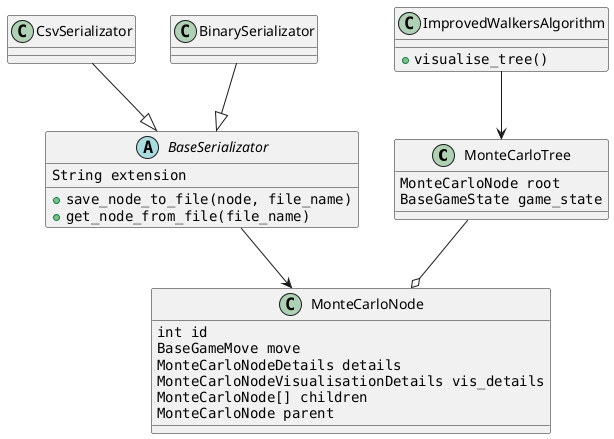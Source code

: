 @startuml
class MonteCarloTree {
    {field} ""MonteCarloNode root""
    {field} ""BaseGameState game_state""
}

class MonteCarloNode {
    {field} ""int id""
    {field} ""BaseGameMove move""
    {field} ""MonteCarloNodeDetails details""
    {field} ""MonteCarloNodeVisualisationDetails vis_details""
    {field} ""MonteCarloNode[] children""
    {field} ""MonteCarloNode parent""
}


class ImprovedWalkersAlgorithm {
  {method} + ""visualise_tree()""
}

abstract class BaseSerializator {
    {field} ""String extension""
    {method} + ""save_node_to_file(node, file_name)""
    {method} + ""get_node_from_file(file_name)""
}

MonteCarloTree --o MonteCarloNode
BaseSerializator --> MonteCarloNode
ImprovedWalkersAlgorithm --> MonteCarloTree
CsvSerializator --|> BaseSerializator
BinarySerializator --|> BaseSerializator
@enduml